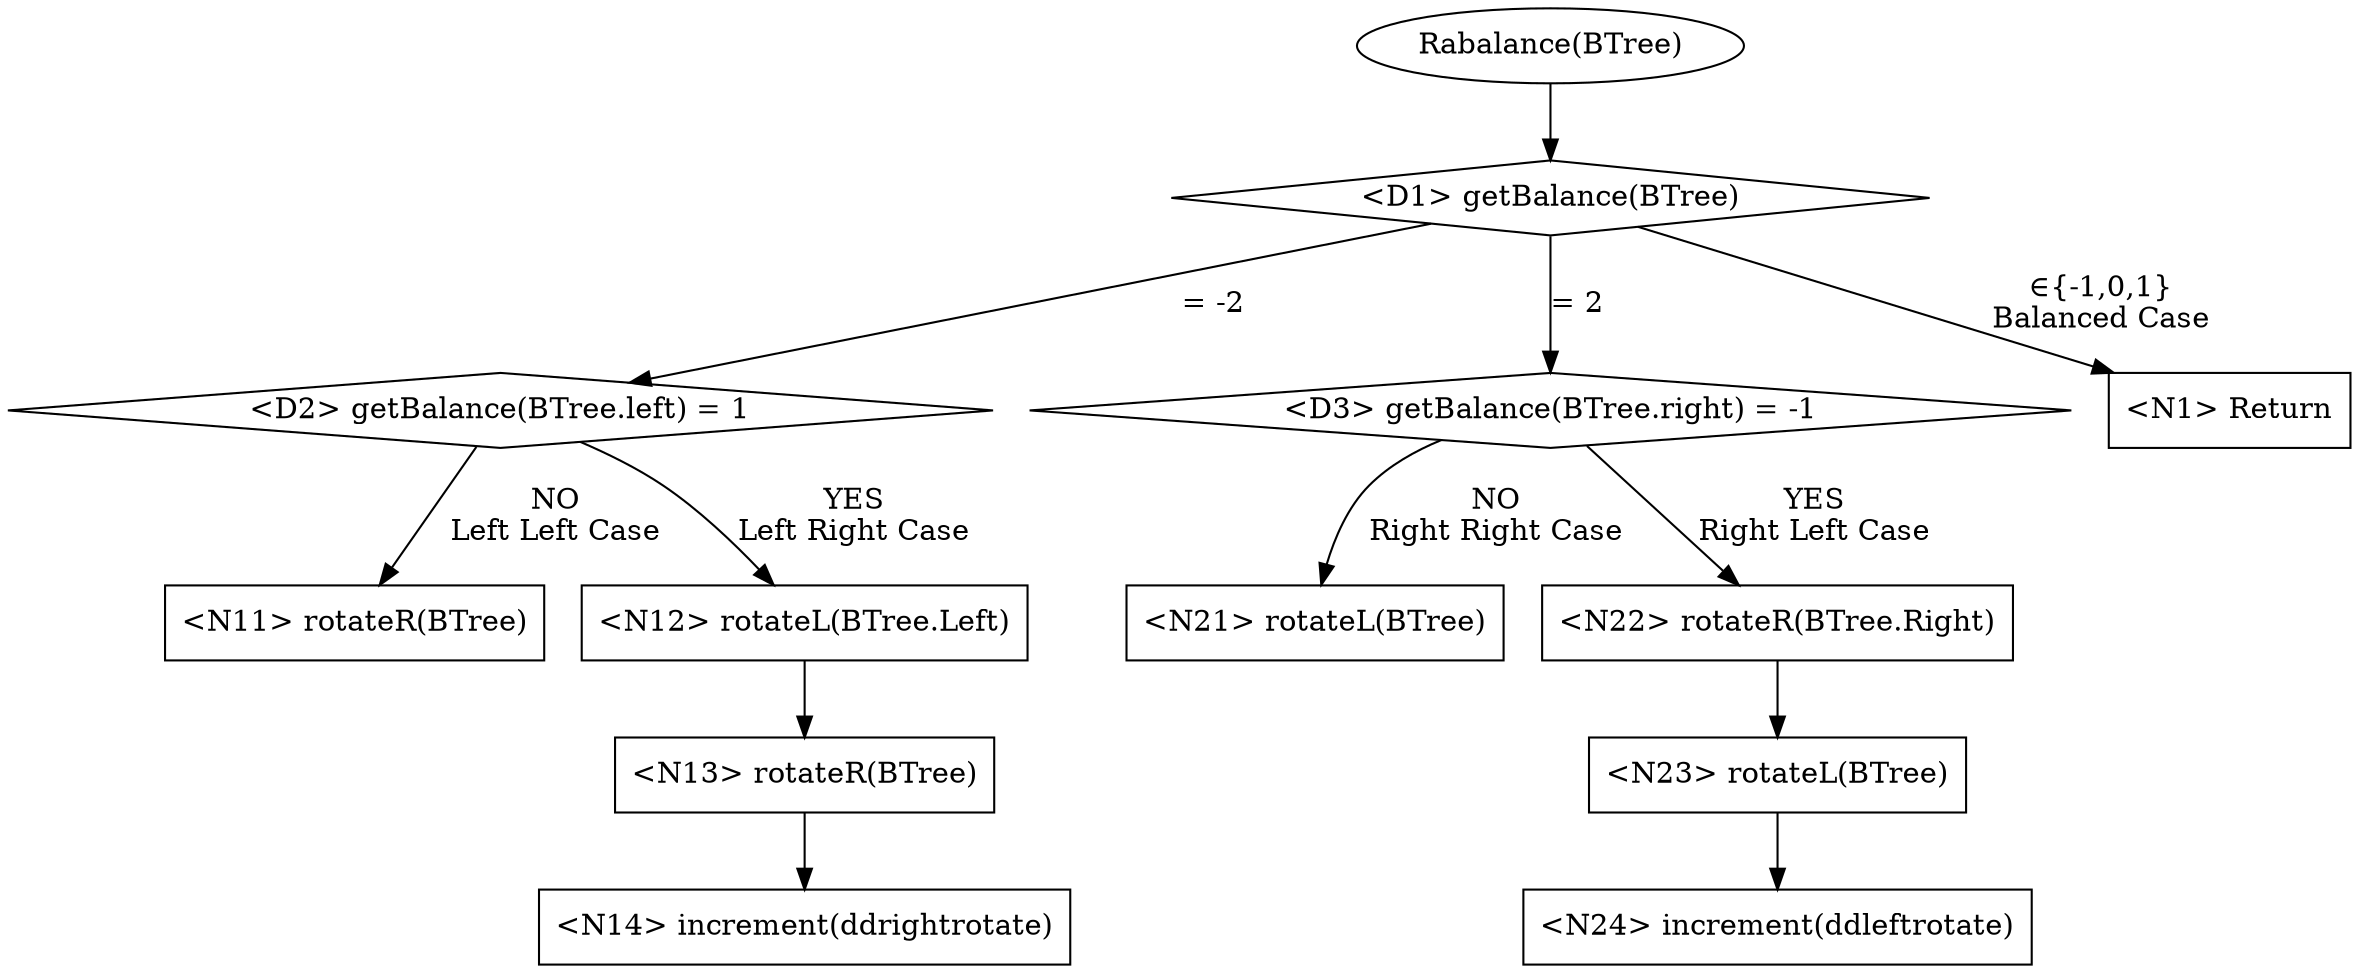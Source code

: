 digraph G {
    node [shape = box];
    rebalance [label = "Rabalance(BTree)" shape = ellipse]
    check2 [label = "<D1> getBalance(BTree)" shape = diamond]
    check1Pos [label = "<D2> getBalance(BTree.left) = 1" shape = diamond]
    check1Neg [label = "<D3> getBalance(BTree.right) = -1" shape = diamond]

    RightRight [label = "<N21> rotateL(BTree)"]
    LeftLeft [label = "<N11> rotateR(BTree)"]

    RightLeft [label = "<N22> rotateR(BTree.Right)"]
    RightLeft -> "<N23> rotateL(BTree)" -> "<N24> increment(ddleftrotate)"
    LeftRight [label = "<N12> rotateL(BTree.Left)"]
    LeftRight -> "<N13> rotateR(BTree)" -> "<N14> increment(ddrightrotate)"

    rebalance -> check2

    check2 -> check1Pos [label = "= -2"]
    check1Pos -> LeftRight [label = "YES\nLeft Right Case"]
    check1Pos -> LeftLeft [label = "NO\nLeft Left Case"]

    check2 -> check1Neg [label = "= 2"]
    check1Neg -> RightLeft [label = "YES\nRight Left Case"]
    check1Neg -> RightRight [label = "NO\nRight Right Case"]

    check2 -> "<N1> Return" [label = "∈{-1,0,1}\nBalanced Case"]

}
